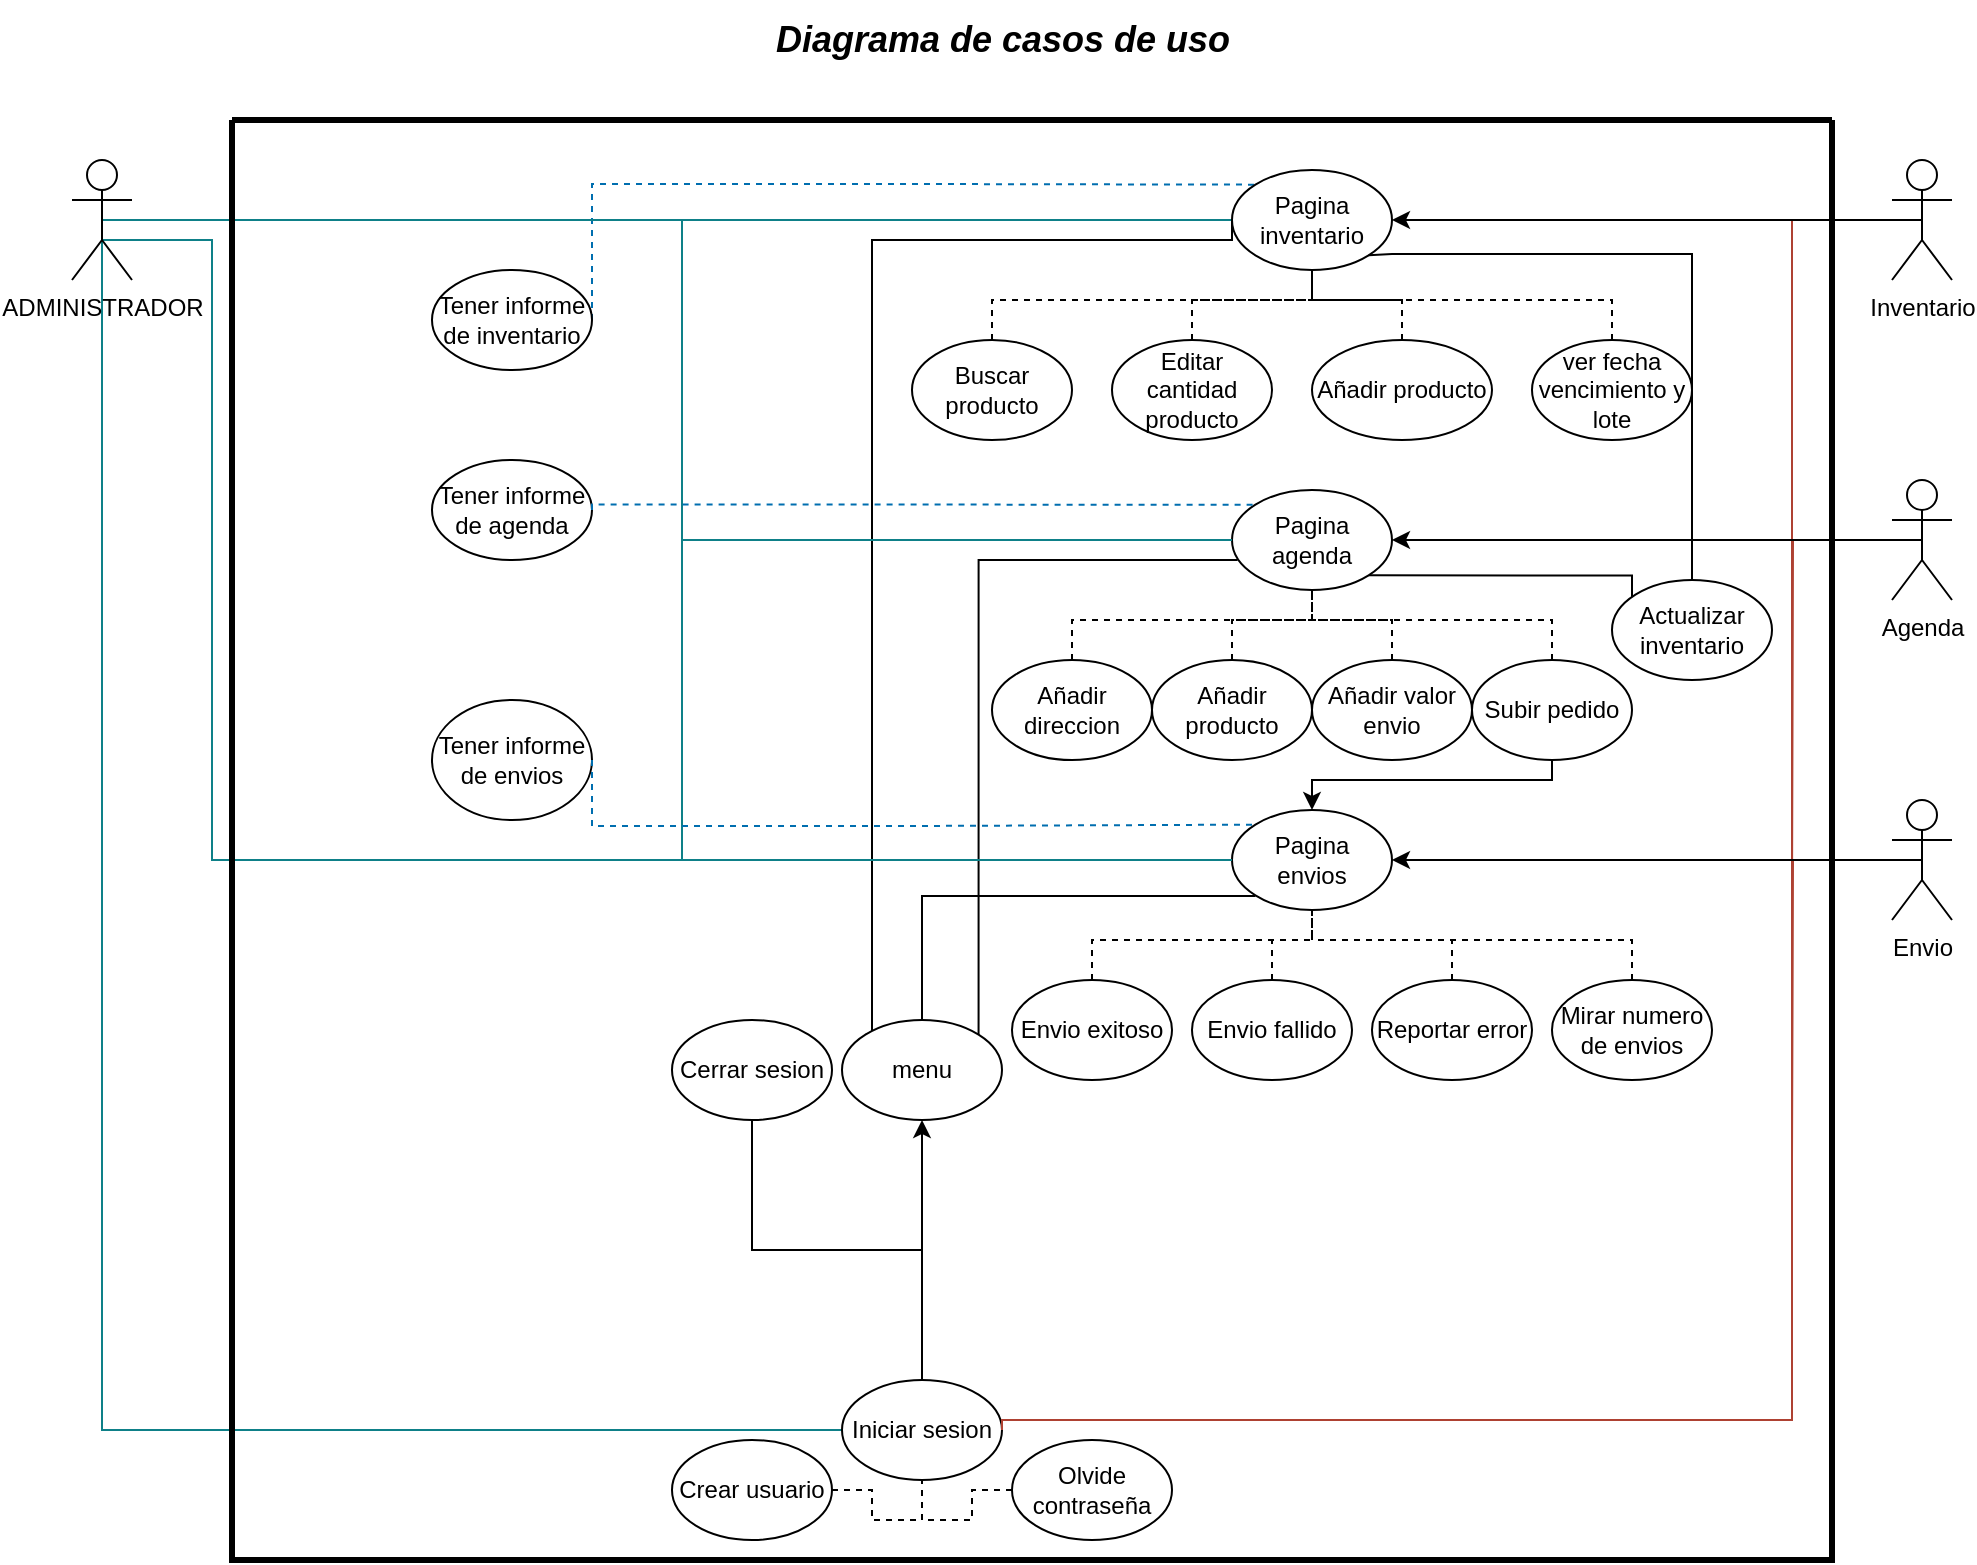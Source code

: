 <mxfile version="24.7.5">
  <diagram name="Página-1" id="PYtCjY29P0yI9JZTH59P">
    <mxGraphModel dx="1280" dy="572" grid="1" gridSize="10" guides="1" tooltips="1" connect="1" arrows="1" fold="1" page="0" pageScale="1" pageWidth="827" pageHeight="1169" math="0" shadow="0">
      <root>
        <mxCell id="0" />
        <mxCell id="1" parent="0" />
        <mxCell id="JARVd5J93aHSndr5efD3-2" value="Diagrama de casos de uso" style="text;html=1;align=center;verticalAlign=middle;resizable=0;points=[];autosize=1;strokeColor=none;fillColor=none;fontSize=18;fontStyle=3" parent="1" vertex="1">
          <mxGeometry x="315" y="320" width="240" height="40" as="geometry" />
        </mxCell>
        <mxCell id="5VjyqRqpZeYm6iCLlQdw-100" style="edgeStyle=orthogonalEdgeStyle;rounded=0;orthogonalLoop=1;jettySize=auto;html=1;exitX=1;exitY=0;exitDx=0;exitDy=0;entryX=0.035;entryY=0.7;entryDx=0;entryDy=0;endArrow=none;endFill=0;entryPerimeter=0;" parent="1" source="JARVd5J93aHSndr5efD3-14" target="JARVd5J93aHSndr5efD3-21" edge="1">
          <mxGeometry relative="1" as="geometry">
            <Array as="points">
              <mxPoint x="423" y="600" />
            </Array>
          </mxGeometry>
        </mxCell>
        <mxCell id="5VjyqRqpZeYm6iCLlQdw-101" style="edgeStyle=orthogonalEdgeStyle;rounded=0;orthogonalLoop=1;jettySize=auto;html=1;exitX=0;exitY=0;exitDx=0;exitDy=0;entryX=0;entryY=0.5;entryDx=0;entryDy=0;endArrow=none;endFill=0;" parent="1" source="JARVd5J93aHSndr5efD3-14" target="5VjyqRqpZeYm6iCLlQdw-97" edge="1">
          <mxGeometry relative="1" as="geometry">
            <Array as="points">
              <mxPoint x="370" y="838" />
              <mxPoint x="370" y="440" />
              <mxPoint x="550" y="440" />
            </Array>
          </mxGeometry>
        </mxCell>
        <mxCell id="5VjyqRqpZeYm6iCLlQdw-139" style="edgeStyle=orthogonalEdgeStyle;rounded=0;orthogonalLoop=1;jettySize=auto;html=1;exitX=0.5;exitY=0;exitDx=0;exitDy=0;entryX=0;entryY=1;entryDx=0;entryDy=0;endArrow=none;endFill=0;" parent="1" source="JARVd5J93aHSndr5efD3-14" target="JARVd5J93aHSndr5efD3-18" edge="1">
          <mxGeometry relative="1" as="geometry">
            <Array as="points">
              <mxPoint x="395" y="768" />
              <mxPoint x="562" y="768" />
            </Array>
          </mxGeometry>
        </mxCell>
        <mxCell id="JARVd5J93aHSndr5efD3-14" value="menu" style="ellipse;whiteSpace=wrap;html=1;" parent="1" vertex="1">
          <mxGeometry x="355" y="830" width="80" height="50" as="geometry" />
        </mxCell>
        <mxCell id="JARVd5J93aHSndr5efD3-18" value="Pagina &lt;br&gt;envios" style="ellipse;whiteSpace=wrap;html=1;" parent="1" vertex="1">
          <mxGeometry x="550" y="725" width="80" height="50" as="geometry" />
        </mxCell>
        <mxCell id="Tqi1qMbJSOZz0l3UQUQi-7" style="edgeStyle=orthogonalEdgeStyle;rounded=0;orthogonalLoop=1;jettySize=auto;html=1;exitX=1;exitY=1;exitDx=0;exitDy=0;entryX=0;entryY=0.5;entryDx=0;entryDy=0;endArrow=none;endFill=0;" parent="1" source="JARVd5J93aHSndr5efD3-21" target="5VjyqRqpZeYm6iCLlQdw-125" edge="1">
          <mxGeometry relative="1" as="geometry">
            <Array as="points">
              <mxPoint x="750" y="608" />
            </Array>
          </mxGeometry>
        </mxCell>
        <mxCell id="JARVd5J93aHSndr5efD3-21" value="Pagina agenda" style="ellipse;whiteSpace=wrap;html=1;" parent="1" vertex="1">
          <mxGeometry x="550" y="565" width="80" height="50" as="geometry" />
        </mxCell>
        <mxCell id="5VjyqRqpZeYm6iCLlQdw-157" style="edgeStyle=orthogonalEdgeStyle;rounded=0;orthogonalLoop=1;jettySize=auto;html=1;exitX=1;exitY=0.5;exitDx=0;exitDy=0;entryX=0;entryY=0;entryDx=0;entryDy=0;fillColor=#1ba1e2;strokeColor=#006EAF;endArrow=none;endFill=0;dashed=1;" parent="1" source="JARVd5J93aHSndr5efD3-26" target="5VjyqRqpZeYm6iCLlQdw-97" edge="1">
          <mxGeometry relative="1" as="geometry">
            <Array as="points">
              <mxPoint x="230" y="412" />
              <mxPoint x="390" y="412" />
            </Array>
          </mxGeometry>
        </mxCell>
        <mxCell id="5VjyqRqpZeYm6iCLlQdw-167" style="edgeStyle=orthogonalEdgeStyle;rounded=0;orthogonalLoop=1;jettySize=auto;html=1;exitX=0.5;exitY=0;exitDx=0;exitDy=0;entryX=0.5;entryY=1;entryDx=0;entryDy=0;endArrow=none;endFill=0;dashed=1;" parent="1" source="JARVd5J93aHSndr5efD3-41" target="5VjyqRqpZeYm6iCLlQdw-97" edge="1">
          <mxGeometry relative="1" as="geometry">
            <Array as="points">
              <mxPoint x="530" y="470" />
              <mxPoint x="590" y="470" />
            </Array>
          </mxGeometry>
        </mxCell>
        <mxCell id="5VjyqRqpZeYm6iCLlQdw-108" style="edgeStyle=orthogonalEdgeStyle;rounded=0;orthogonalLoop=1;jettySize=auto;html=1;exitX=0.5;exitY=0;exitDx=0;exitDy=0;entryX=0.5;entryY=1;entryDx=0;entryDy=0;endArrow=none;endFill=0;dashed=1;" parent="1" source="5VjyqRqpZeYm6iCLlQdw-7" target="5VjyqRqpZeYm6iCLlQdw-97" edge="1">
          <mxGeometry relative="1" as="geometry">
            <Array as="points">
              <mxPoint x="430" y="470" />
              <mxPoint x="590" y="470" />
            </Array>
          </mxGeometry>
        </mxCell>
        <mxCell id="5VjyqRqpZeYm6iCLlQdw-166" style="edgeStyle=orthogonalEdgeStyle;rounded=0;orthogonalLoop=1;jettySize=auto;html=1;exitX=0.5;exitY=0;exitDx=0;exitDy=0;entryX=0.5;entryY=1;entryDx=0;entryDy=0;endArrow=none;endFill=0;dashed=1;" parent="1" source="5VjyqRqpZeYm6iCLlQdw-10" target="5VjyqRqpZeYm6iCLlQdw-97" edge="1">
          <mxGeometry relative="1" as="geometry">
            <Array as="points">
              <mxPoint x="635" y="470" />
              <mxPoint x="590" y="470" />
            </Array>
          </mxGeometry>
        </mxCell>
        <mxCell id="5VjyqRqpZeYm6iCLlQdw-83" style="edgeStyle=orthogonalEdgeStyle;rounded=0;orthogonalLoop=1;jettySize=auto;html=1;exitX=0.5;exitY=0.5;exitDx=0;exitDy=0;exitPerimeter=0;entryX=0;entryY=0.5;entryDx=0;entryDy=0;endArrow=none;endFill=0;fillColor=#b0e3e6;strokeColor=#0e8088;" parent="1" source="5VjyqRqpZeYm6iCLlQdw-17" target="5VjyqRqpZeYm6iCLlQdw-21" edge="1">
          <mxGeometry relative="1" as="geometry">
            <Array as="points">
              <mxPoint x="-15" y="1035" />
            </Array>
          </mxGeometry>
        </mxCell>
        <mxCell id="5VjyqRqpZeYm6iCLlQdw-96" style="edgeStyle=orthogonalEdgeStyle;rounded=0;orthogonalLoop=1;jettySize=auto;html=1;exitX=0.5;exitY=0.5;exitDx=0;exitDy=0;exitPerimeter=0;entryX=0;entryY=0.5;entryDx=0;entryDy=0;endArrow=none;endFill=0;fillColor=#b0e3e6;strokeColor=#0e8088;" parent="1" source="5VjyqRqpZeYm6iCLlQdw-17" target="JARVd5J93aHSndr5efD3-18" edge="1">
          <mxGeometry relative="1" as="geometry">
            <Array as="points">
              <mxPoint x="-15" y="440" />
              <mxPoint x="40" y="440" />
              <mxPoint x="40" y="750" />
            </Array>
          </mxGeometry>
        </mxCell>
        <mxCell id="5VjyqRqpZeYm6iCLlQdw-102" style="edgeStyle=orthogonalEdgeStyle;rounded=0;orthogonalLoop=1;jettySize=auto;html=1;exitX=0.5;exitY=0.5;exitDx=0;exitDy=0;exitPerimeter=0;entryX=0;entryY=0.5;entryDx=0;entryDy=0;endArrow=none;endFill=0;fillColor=#b0e3e6;strokeColor=#0e8088;" parent="1" source="5VjyqRqpZeYm6iCLlQdw-17" target="5VjyqRqpZeYm6iCLlQdw-97" edge="1">
          <mxGeometry relative="1" as="geometry" />
        </mxCell>
        <mxCell id="5VjyqRqpZeYm6iCLlQdw-103" style="edgeStyle=orthogonalEdgeStyle;rounded=0;orthogonalLoop=1;jettySize=auto;html=1;exitX=0.5;exitY=0.5;exitDx=0;exitDy=0;exitPerimeter=0;entryX=0;entryY=0.5;entryDx=0;entryDy=0;endArrow=none;endFill=0;fillColor=#b0e3e6;strokeColor=#0e8088;" parent="1" source="5VjyqRqpZeYm6iCLlQdw-17" target="JARVd5J93aHSndr5efD3-21" edge="1">
          <mxGeometry relative="1" as="geometry" />
        </mxCell>
        <mxCell id="5VjyqRqpZeYm6iCLlQdw-104" style="edgeStyle=orthogonalEdgeStyle;rounded=0;orthogonalLoop=1;jettySize=auto;html=1;exitX=0.5;exitY=0.5;exitDx=0;exitDy=0;exitPerimeter=0;entryX=0;entryY=0.5;entryDx=0;entryDy=0;endArrow=none;endFill=0;fillColor=#b0e3e6;strokeColor=#0e8088;" parent="1" source="5VjyqRqpZeYm6iCLlQdw-17" target="JARVd5J93aHSndr5efD3-18" edge="1">
          <mxGeometry relative="1" as="geometry" />
        </mxCell>
        <mxCell id="5VjyqRqpZeYm6iCLlQdw-17" value="ADMINISTRADOR" style="shape=umlActor;verticalLabelPosition=bottom;verticalAlign=top;html=1;" parent="1" vertex="1">
          <mxGeometry x="-30" y="400" width="30" height="60" as="geometry" />
        </mxCell>
        <mxCell id="5VjyqRqpZeYm6iCLlQdw-91" style="edgeStyle=orthogonalEdgeStyle;rounded=0;orthogonalLoop=1;jettySize=auto;html=1;exitX=0.5;exitY=0;exitDx=0;exitDy=0;entryX=0.5;entryY=1;entryDx=0;entryDy=0;endArrow=classic;endFill=1;" parent="1" source="5VjyqRqpZeYm6iCLlQdw-21" target="JARVd5J93aHSndr5efD3-14" edge="1">
          <mxGeometry relative="1" as="geometry" />
        </mxCell>
        <mxCell id="5VjyqRqpZeYm6iCLlQdw-21" value="Iniciar sesion" style="ellipse;whiteSpace=wrap;html=1;" parent="1" vertex="1">
          <mxGeometry x="355" y="1010" width="80" height="50" as="geometry" />
        </mxCell>
        <mxCell id="5VjyqRqpZeYm6iCLlQdw-144" style="edgeStyle=orthogonalEdgeStyle;rounded=0;orthogonalLoop=1;jettySize=auto;html=1;exitX=1;exitY=0.5;exitDx=0;exitDy=0;entryX=0.5;entryY=1;entryDx=0;entryDy=0;endArrow=none;endFill=0;dashed=1;" parent="1" source="5VjyqRqpZeYm6iCLlQdw-24" target="5VjyqRqpZeYm6iCLlQdw-21" edge="1">
          <mxGeometry relative="1" as="geometry" />
        </mxCell>
        <mxCell id="5VjyqRqpZeYm6iCLlQdw-24" value="Crear usuario" style="ellipse;whiteSpace=wrap;html=1;" parent="1" vertex="1">
          <mxGeometry x="270" y="1040" width="80" height="50" as="geometry" />
        </mxCell>
        <mxCell id="5VjyqRqpZeYm6iCLlQdw-145" style="edgeStyle=orthogonalEdgeStyle;rounded=0;orthogonalLoop=1;jettySize=auto;html=1;exitX=0;exitY=0.5;exitDx=0;exitDy=0;entryX=0.5;entryY=1;entryDx=0;entryDy=0;endArrow=none;endFill=0;dashed=1;" parent="1" source="5VjyqRqpZeYm6iCLlQdw-26" target="5VjyqRqpZeYm6iCLlQdw-21" edge="1">
          <mxGeometry relative="1" as="geometry" />
        </mxCell>
        <mxCell id="5VjyqRqpZeYm6iCLlQdw-26" value="Olvide contraseña" style="ellipse;whiteSpace=wrap;html=1;" parent="1" vertex="1">
          <mxGeometry x="440" y="1040" width="80" height="50" as="geometry" />
        </mxCell>
        <mxCell id="5VjyqRqpZeYm6iCLlQdw-41" value="Inventario" style="shape=umlActor;verticalLabelPosition=bottom;verticalAlign=top;html=1;" parent="1" vertex="1">
          <mxGeometry x="880" y="400" width="30" height="60" as="geometry" />
        </mxCell>
        <mxCell id="5VjyqRqpZeYm6iCLlQdw-85" style="edgeStyle=orthogonalEdgeStyle;rounded=0;orthogonalLoop=1;jettySize=auto;html=1;exitX=0.5;exitY=0.5;exitDx=0;exitDy=0;exitPerimeter=0;endArrow=none;endFill=0;fillColor=#fad9d5;strokeColor=#ae4132;" parent="1" source="5VjyqRqpZeYm6iCLlQdw-42" edge="1">
          <mxGeometry relative="1" as="geometry">
            <mxPoint x="830" y="770" as="targetPoint" />
          </mxGeometry>
        </mxCell>
        <mxCell id="5VjyqRqpZeYm6iCLlQdw-42" value="Agenda" style="shape=umlActor;verticalLabelPosition=bottom;verticalAlign=top;html=1;" parent="1" vertex="1">
          <mxGeometry x="880" y="560" width="30" height="60" as="geometry" />
        </mxCell>
        <mxCell id="5VjyqRqpZeYm6iCLlQdw-86" style="edgeStyle=orthogonalEdgeStyle;rounded=0;orthogonalLoop=1;jettySize=auto;html=1;exitX=0.5;exitY=0.5;exitDx=0;exitDy=0;exitPerimeter=0;endArrow=none;endFill=0;fillColor=#fad9d5;strokeColor=#ae4132;" parent="1" source="5VjyqRqpZeYm6iCLlQdw-43" edge="1">
          <mxGeometry relative="1" as="geometry">
            <mxPoint x="830" y="900" as="targetPoint" />
          </mxGeometry>
        </mxCell>
        <mxCell id="5VjyqRqpZeYm6iCLlQdw-43" value="Envio" style="shape=umlActor;verticalLabelPosition=bottom;verticalAlign=top;html=1;" parent="1" vertex="1">
          <mxGeometry x="880" y="720" width="30" height="60" as="geometry" />
        </mxCell>
        <mxCell id="5VjyqRqpZeYm6iCLlQdw-84" style="edgeStyle=orthogonalEdgeStyle;rounded=0;orthogonalLoop=1;jettySize=auto;html=1;exitX=1;exitY=0.5;exitDx=0;exitDy=0;entryX=0.5;entryY=0.5;entryDx=0;entryDy=0;entryPerimeter=0;endArrow=none;endFill=0;fillColor=#fad9d5;strokeColor=#ae4132;" parent="1" source="5VjyqRqpZeYm6iCLlQdw-21" target="5VjyqRqpZeYm6iCLlQdw-41" edge="1">
          <mxGeometry relative="1" as="geometry">
            <Array as="points">
              <mxPoint x="830" y="1030" />
              <mxPoint x="830" y="430" />
            </Array>
          </mxGeometry>
        </mxCell>
        <mxCell id="5VjyqRqpZeYm6iCLlQdw-97" value="Pagina inventario" style="ellipse;whiteSpace=wrap;html=1;" parent="1" vertex="1">
          <mxGeometry x="550" y="405" width="80" height="50" as="geometry" />
        </mxCell>
        <mxCell id="5VjyqRqpZeYm6iCLlQdw-120" style="edgeStyle=orthogonalEdgeStyle;rounded=0;orthogonalLoop=1;jettySize=auto;html=1;exitX=0.5;exitY=0;exitDx=0;exitDy=0;entryX=0.5;entryY=1;entryDx=0;entryDy=0;endArrow=none;endFill=0;dashed=1;" parent="1" source="5VjyqRqpZeYm6iCLlQdw-116" target="JARVd5J93aHSndr5efD3-21" edge="1">
          <mxGeometry relative="1" as="geometry">
            <Array as="points">
              <mxPoint x="470" y="630" />
              <mxPoint x="590" y="630" />
            </Array>
          </mxGeometry>
        </mxCell>
        <mxCell id="5VjyqRqpZeYm6iCLlQdw-116" value="Añadir direccion" style="ellipse;whiteSpace=wrap;html=1;" parent="1" vertex="1">
          <mxGeometry x="430" y="650" width="80" height="50" as="geometry" />
        </mxCell>
        <mxCell id="5VjyqRqpZeYm6iCLlQdw-122" style="edgeStyle=orthogonalEdgeStyle;rounded=0;orthogonalLoop=1;jettySize=auto;html=1;exitX=0.5;exitY=0;exitDx=0;exitDy=0;entryX=0.5;entryY=1;entryDx=0;entryDy=0;endArrow=none;endFill=0;dashed=1;" parent="1" source="5VjyqRqpZeYm6iCLlQdw-117" target="JARVd5J93aHSndr5efD3-21" edge="1">
          <mxGeometry relative="1" as="geometry">
            <Array as="points">
              <mxPoint x="550" y="630" />
              <mxPoint x="590" y="630" />
            </Array>
          </mxGeometry>
        </mxCell>
        <mxCell id="5VjyqRqpZeYm6iCLlQdw-117" value="Añadir producto" style="ellipse;whiteSpace=wrap;html=1;" parent="1" vertex="1">
          <mxGeometry x="510" y="650" width="80" height="50" as="geometry" />
        </mxCell>
        <mxCell id="5VjyqRqpZeYm6iCLlQdw-123" style="edgeStyle=orthogonalEdgeStyle;rounded=0;orthogonalLoop=1;jettySize=auto;html=1;exitX=0.5;exitY=0;exitDx=0;exitDy=0;entryX=0.5;entryY=1;entryDx=0;entryDy=0;endArrow=none;endFill=0;dashed=1;" parent="1" source="5VjyqRqpZeYm6iCLlQdw-118" target="JARVd5J93aHSndr5efD3-21" edge="1">
          <mxGeometry relative="1" as="geometry">
            <Array as="points">
              <mxPoint x="630" y="630" />
              <mxPoint x="590" y="630" />
            </Array>
          </mxGeometry>
        </mxCell>
        <mxCell id="5VjyqRqpZeYm6iCLlQdw-118" value="Añadir valor envio" style="ellipse;whiteSpace=wrap;html=1;" parent="1" vertex="1">
          <mxGeometry x="590" y="650" width="80" height="50" as="geometry" />
        </mxCell>
        <mxCell id="5VjyqRqpZeYm6iCLlQdw-124" style="edgeStyle=orthogonalEdgeStyle;rounded=0;orthogonalLoop=1;jettySize=auto;html=1;exitX=0.5;exitY=0;exitDx=0;exitDy=0;entryX=0.5;entryY=1;entryDx=0;entryDy=0;endArrow=none;endFill=0;dashed=1;" parent="1" source="5VjyqRqpZeYm6iCLlQdw-119" target="JARVd5J93aHSndr5efD3-21" edge="1">
          <mxGeometry relative="1" as="geometry">
            <Array as="points">
              <mxPoint x="710" y="630" />
              <mxPoint x="590" y="630" />
            </Array>
          </mxGeometry>
        </mxCell>
        <mxCell id="5VjyqRqpZeYm6iCLlQdw-165" style="edgeStyle=orthogonalEdgeStyle;rounded=0;orthogonalLoop=1;jettySize=auto;html=1;exitX=0.5;exitY=1;exitDx=0;exitDy=0;entryX=0.5;entryY=0;entryDx=0;entryDy=0;" parent="1" source="5VjyqRqpZeYm6iCLlQdw-119" target="JARVd5J93aHSndr5efD3-18" edge="1">
          <mxGeometry relative="1" as="geometry">
            <Array as="points">
              <mxPoint x="710" y="710" />
              <mxPoint x="590" y="710" />
            </Array>
          </mxGeometry>
        </mxCell>
        <mxCell id="5VjyqRqpZeYm6iCLlQdw-119" value="Subir pedido" style="ellipse;whiteSpace=wrap;html=1;" parent="1" vertex="1">
          <mxGeometry x="670" y="650" width="80" height="50" as="geometry" />
        </mxCell>
        <mxCell id="5VjyqRqpZeYm6iCLlQdw-128" style="edgeStyle=orthogonalEdgeStyle;rounded=0;orthogonalLoop=1;jettySize=auto;html=1;exitX=0.5;exitY=0;exitDx=0;exitDy=0;entryX=1;entryY=1;entryDx=0;entryDy=0;endArrow=none;endFill=0;" parent="1" source="5VjyqRqpZeYm6iCLlQdw-125" target="5VjyqRqpZeYm6iCLlQdw-97" edge="1">
          <mxGeometry relative="1" as="geometry">
            <Array as="points">
              <mxPoint x="780" y="447" />
              <mxPoint x="630" y="447" />
            </Array>
          </mxGeometry>
        </mxCell>
        <mxCell id="5VjyqRqpZeYm6iCLlQdw-134" style="edgeStyle=orthogonalEdgeStyle;rounded=0;orthogonalLoop=1;jettySize=auto;html=1;exitX=0.5;exitY=0;exitDx=0;exitDy=0;entryX=0.5;entryY=1;entryDx=0;entryDy=0;endArrow=none;endFill=0;dashed=1;" parent="1" source="5VjyqRqpZeYm6iCLlQdw-131" target="JARVd5J93aHSndr5efD3-18" edge="1">
          <mxGeometry relative="1" as="geometry">
            <Array as="points">
              <mxPoint x="480" y="790" />
              <mxPoint x="590" y="790" />
            </Array>
          </mxGeometry>
        </mxCell>
        <mxCell id="5VjyqRqpZeYm6iCLlQdw-136" style="edgeStyle=orthogonalEdgeStyle;rounded=0;orthogonalLoop=1;jettySize=auto;html=1;exitX=0.5;exitY=0;exitDx=0;exitDy=0;entryX=0.5;entryY=1;entryDx=0;entryDy=0;endArrow=none;endFill=0;dashed=1;" parent="1" source="5VjyqRqpZeYm6iCLlQdw-132" target="JARVd5J93aHSndr5efD3-18" edge="1">
          <mxGeometry relative="1" as="geometry" />
        </mxCell>
        <mxCell id="5VjyqRqpZeYm6iCLlQdw-138" style="edgeStyle=orthogonalEdgeStyle;rounded=0;orthogonalLoop=1;jettySize=auto;html=1;exitX=0.5;exitY=0;exitDx=0;exitDy=0;entryX=0.5;entryY=1;entryDx=0;entryDy=0;endArrow=none;endFill=0;dashed=1;" parent="1" source="5VjyqRqpZeYm6iCLlQdw-133" target="JARVd5J93aHSndr5efD3-18" edge="1">
          <mxGeometry relative="1" as="geometry">
            <Array as="points">
              <mxPoint x="660" y="790" />
              <mxPoint x="590" y="790" />
            </Array>
          </mxGeometry>
        </mxCell>
        <mxCell id="5VjyqRqpZeYm6iCLlQdw-156" style="edgeStyle=orthogonalEdgeStyle;rounded=0;orthogonalLoop=1;jettySize=auto;html=1;exitX=0.5;exitY=1;exitDx=0;exitDy=0;entryX=0.5;entryY=0;entryDx=0;entryDy=0;endArrow=none;endFill=0;" parent="1" source="5VjyqRqpZeYm6iCLlQdw-155" target="5VjyqRqpZeYm6iCLlQdw-21" edge="1">
          <mxGeometry relative="1" as="geometry" />
        </mxCell>
        <mxCell id="5VjyqRqpZeYm6iCLlQdw-155" value="Cerrar sesion" style="ellipse;whiteSpace=wrap;html=1;" parent="1" vertex="1">
          <mxGeometry x="270" y="830" width="80" height="50" as="geometry" />
        </mxCell>
        <mxCell id="5VjyqRqpZeYm6iCLlQdw-160" style="edgeStyle=orthogonalEdgeStyle;rounded=0;orthogonalLoop=1;jettySize=auto;html=1;exitX=1;exitY=0.5;exitDx=0;exitDy=0;entryX=0.5;entryY=0.5;entryDx=0;entryDy=0;entryPerimeter=0;endArrow=none;endFill=0;startArrow=classic;startFill=1;" parent="1" source="JARVd5J93aHSndr5efD3-21" target="5VjyqRqpZeYm6iCLlQdw-42" edge="1">
          <mxGeometry relative="1" as="geometry" />
        </mxCell>
        <mxCell id="5VjyqRqpZeYm6iCLlQdw-161" style="edgeStyle=orthogonalEdgeStyle;rounded=0;orthogonalLoop=1;jettySize=auto;html=1;entryX=0.5;entryY=0.5;entryDx=0;entryDy=0;entryPerimeter=0;endArrow=none;endFill=0;startArrow=classic;startFill=1;" parent="1" source="JARVd5J93aHSndr5efD3-18" target="5VjyqRqpZeYm6iCLlQdw-43" edge="1">
          <mxGeometry relative="1" as="geometry" />
        </mxCell>
        <mxCell id="5VjyqRqpZeYm6iCLlQdw-162" style="edgeStyle=orthogonalEdgeStyle;rounded=0;orthogonalLoop=1;jettySize=auto;html=1;exitX=1;exitY=0.5;exitDx=0;exitDy=0;entryX=0.5;entryY=0.5;entryDx=0;entryDy=0;entryPerimeter=0;endArrow=none;endFill=0;startArrow=classic;startFill=1;" parent="1" source="5VjyqRqpZeYm6iCLlQdw-97" target="5VjyqRqpZeYm6iCLlQdw-41" edge="1">
          <mxGeometry relative="1" as="geometry" />
        </mxCell>
        <mxCell id="8h5oTibNZ6WTUCsu3NCG-8" value="" style="swimlane;startSize=0;strokeWidth=3;" parent="1" vertex="1">
          <mxGeometry x="50" y="380" width="800" height="720" as="geometry">
            <mxRectangle x="50" y="380" width="50" height="40" as="alternateBounds" />
          </mxGeometry>
        </mxCell>
        <mxCell id="5VjyqRqpZeYm6iCLlQdw-131" value="Envio exitoso" style="ellipse;whiteSpace=wrap;html=1;" parent="8h5oTibNZ6WTUCsu3NCG-8" vertex="1">
          <mxGeometry x="390" y="430" width="80" height="50" as="geometry" />
        </mxCell>
        <mxCell id="5VjyqRqpZeYm6iCLlQdw-132" value="Envio fallido" style="ellipse;whiteSpace=wrap;html=1;" parent="8h5oTibNZ6WTUCsu3NCG-8" vertex="1">
          <mxGeometry x="480" y="430" width="80" height="50" as="geometry" />
        </mxCell>
        <mxCell id="5VjyqRqpZeYm6iCLlQdw-133" value="Reportar error" style="ellipse;whiteSpace=wrap;html=1;" parent="8h5oTibNZ6WTUCsu3NCG-8" vertex="1">
          <mxGeometry x="570" y="430" width="80" height="50" as="geometry" />
        </mxCell>
        <mxCell id="Tqi1qMbJSOZz0l3UQUQi-1" value="Mirar numero de envios" style="ellipse;whiteSpace=wrap;html=1;" parent="8h5oTibNZ6WTUCsu3NCG-8" vertex="1">
          <mxGeometry x="660" y="430" width="80" height="50" as="geometry" />
        </mxCell>
        <mxCell id="5VjyqRqpZeYm6iCLlQdw-125" value="Actualizar inventario" style="ellipse;whiteSpace=wrap;html=1;" parent="8h5oTibNZ6WTUCsu3NCG-8" vertex="1">
          <mxGeometry x="690" y="230" width="80" height="50" as="geometry" />
        </mxCell>
        <mxCell id="5VjyqRqpZeYm6iCLlQdw-7" value="Buscar producto" style="ellipse;whiteSpace=wrap;html=1;" parent="8h5oTibNZ6WTUCsu3NCG-8" vertex="1">
          <mxGeometry x="340" y="110" width="80" height="50" as="geometry" />
        </mxCell>
        <mxCell id="JARVd5J93aHSndr5efD3-41" value="Editar cantidad producto" style="ellipse;whiteSpace=wrap;html=1;" parent="8h5oTibNZ6WTUCsu3NCG-8" vertex="1">
          <mxGeometry x="440" y="110" width="80" height="50" as="geometry" />
        </mxCell>
        <mxCell id="5VjyqRqpZeYm6iCLlQdw-10" value="Añadir producto" style="ellipse;whiteSpace=wrap;html=1;" parent="8h5oTibNZ6WTUCsu3NCG-8" vertex="1">
          <mxGeometry x="540" y="110" width="90" height="50" as="geometry" />
        </mxCell>
        <mxCell id="JARVd5J93aHSndr5efD3-26" value="Tener informe de inventario" style="ellipse;whiteSpace=wrap;html=1;" parent="8h5oTibNZ6WTUCsu3NCG-8" vertex="1">
          <mxGeometry x="100" y="75" width="80" height="50" as="geometry" />
        </mxCell>
        <mxCell id="JARVd5J93aHSndr5efD3-44" value="Tener informe de agenda" style="ellipse;whiteSpace=wrap;html=1;" parent="8h5oTibNZ6WTUCsu3NCG-8" vertex="1">
          <mxGeometry x="100" y="170" width="80" height="50" as="geometry" />
        </mxCell>
        <mxCell id="8h5oTibNZ6WTUCsu3NCG-5" value="Tener informe de envios" style="ellipse;whiteSpace=wrap;html=1;" parent="8h5oTibNZ6WTUCsu3NCG-8" vertex="1">
          <mxGeometry x="100" y="290" width="80" height="60" as="geometry" />
        </mxCell>
        <mxCell id="Tqi1qMbJSOZz0l3UQUQi-12" value="ver fecha vencimiento y lote" style="ellipse;whiteSpace=wrap;html=1;" parent="8h5oTibNZ6WTUCsu3NCG-8" vertex="1">
          <mxGeometry x="650" y="110" width="80" height="50" as="geometry" />
        </mxCell>
        <mxCell id="Tqi1qMbJSOZz0l3UQUQi-2" style="edgeStyle=orthogonalEdgeStyle;rounded=0;orthogonalLoop=1;jettySize=auto;html=1;exitX=0.5;exitY=0;exitDx=0;exitDy=0;entryX=0.5;entryY=1;entryDx=0;entryDy=0;dashed=1;endArrow=none;endFill=0;" parent="1" source="Tqi1qMbJSOZz0l3UQUQi-1" target="JARVd5J93aHSndr5efD3-18" edge="1">
          <mxGeometry relative="1" as="geometry">
            <Array as="points">
              <mxPoint x="750" y="790" />
              <mxPoint x="590" y="790" />
            </Array>
          </mxGeometry>
        </mxCell>
        <mxCell id="Tqi1qMbJSOZz0l3UQUQi-9" style="edgeStyle=orthogonalEdgeStyle;rounded=0;orthogonalLoop=1;jettySize=auto;html=1;exitX=1;exitY=0.5;exitDx=0;exitDy=0;entryX=0;entryY=0;entryDx=0;entryDy=0;fillColor=#1ba1e2;strokeColor=#006EAF;endArrow=none;endFill=0;dashed=1;" parent="1" source="JARVd5J93aHSndr5efD3-44" target="JARVd5J93aHSndr5efD3-21" edge="1">
          <mxGeometry relative="1" as="geometry">
            <Array as="points">
              <mxPoint x="230" y="572" />
            </Array>
          </mxGeometry>
        </mxCell>
        <mxCell id="Tqi1qMbJSOZz0l3UQUQi-10" style="edgeStyle=orthogonalEdgeStyle;rounded=0;orthogonalLoop=1;jettySize=auto;html=1;exitX=1;exitY=0.5;exitDx=0;exitDy=0;entryX=0;entryY=0;entryDx=0;entryDy=0;fillColor=#1ba1e2;strokeColor=#006EAF;dashed=1;endArrow=none;endFill=0;" parent="1" source="8h5oTibNZ6WTUCsu3NCG-5" target="JARVd5J93aHSndr5efD3-18" edge="1">
          <mxGeometry relative="1" as="geometry">
            <Array as="points">
              <mxPoint x="230" y="733" />
              <mxPoint x="390" y="733" />
            </Array>
          </mxGeometry>
        </mxCell>
        <mxCell id="Tqi1qMbJSOZz0l3UQUQi-13" style="edgeStyle=orthogonalEdgeStyle;rounded=0;orthogonalLoop=1;jettySize=auto;html=1;exitX=0.5;exitY=0;exitDx=0;exitDy=0;entryX=0.5;entryY=1;entryDx=0;entryDy=0;endArrow=none;endFill=0;dashed=1;" parent="1" source="Tqi1qMbJSOZz0l3UQUQi-12" target="5VjyqRqpZeYm6iCLlQdw-97" edge="1">
          <mxGeometry relative="1" as="geometry">
            <Array as="points">
              <mxPoint x="740" y="470" />
              <mxPoint x="590" y="470" />
            </Array>
          </mxGeometry>
        </mxCell>
      </root>
    </mxGraphModel>
  </diagram>
</mxfile>
